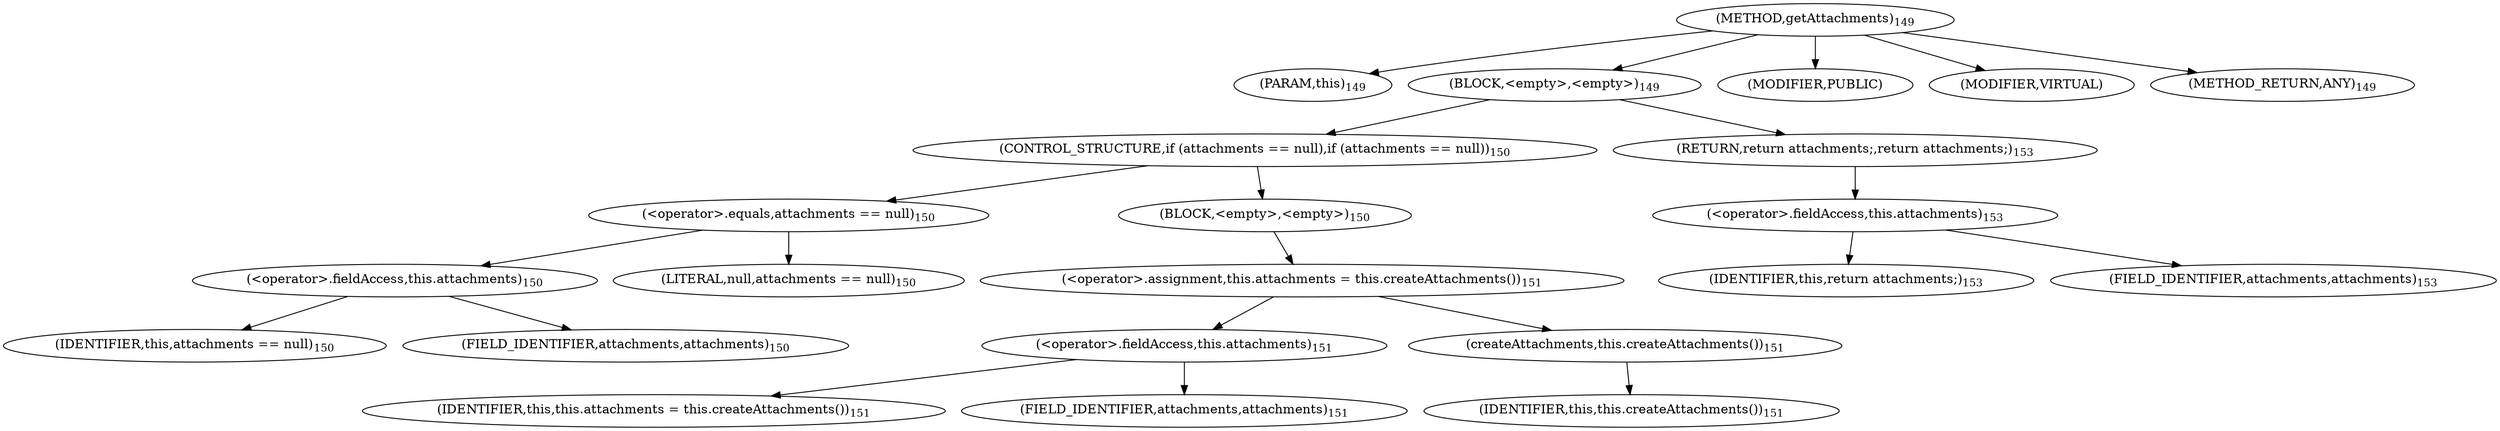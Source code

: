 digraph "getAttachments" {  
"319" [label = <(METHOD,getAttachments)<SUB>149</SUB>> ]
"31" [label = <(PARAM,this)<SUB>149</SUB>> ]
"320" [label = <(BLOCK,&lt;empty&gt;,&lt;empty&gt;)<SUB>149</SUB>> ]
"321" [label = <(CONTROL_STRUCTURE,if (attachments == null),if (attachments == null))<SUB>150</SUB>> ]
"322" [label = <(&lt;operator&gt;.equals,attachments == null)<SUB>150</SUB>> ]
"323" [label = <(&lt;operator&gt;.fieldAccess,this.attachments)<SUB>150</SUB>> ]
"324" [label = <(IDENTIFIER,this,attachments == null)<SUB>150</SUB>> ]
"325" [label = <(FIELD_IDENTIFIER,attachments,attachments)<SUB>150</SUB>> ]
"326" [label = <(LITERAL,null,attachments == null)<SUB>150</SUB>> ]
"327" [label = <(BLOCK,&lt;empty&gt;,&lt;empty&gt;)<SUB>150</SUB>> ]
"328" [label = <(&lt;operator&gt;.assignment,this.attachments = this.createAttachments())<SUB>151</SUB>> ]
"329" [label = <(&lt;operator&gt;.fieldAccess,this.attachments)<SUB>151</SUB>> ]
"330" [label = <(IDENTIFIER,this,this.attachments = this.createAttachments())<SUB>151</SUB>> ]
"331" [label = <(FIELD_IDENTIFIER,attachments,attachments)<SUB>151</SUB>> ]
"332" [label = <(createAttachments,this.createAttachments())<SUB>151</SUB>> ]
"30" [label = <(IDENTIFIER,this,this.createAttachments())<SUB>151</SUB>> ]
"333" [label = <(RETURN,return attachments;,return attachments;)<SUB>153</SUB>> ]
"334" [label = <(&lt;operator&gt;.fieldAccess,this.attachments)<SUB>153</SUB>> ]
"335" [label = <(IDENTIFIER,this,return attachments;)<SUB>153</SUB>> ]
"336" [label = <(FIELD_IDENTIFIER,attachments,attachments)<SUB>153</SUB>> ]
"337" [label = <(MODIFIER,PUBLIC)> ]
"338" [label = <(MODIFIER,VIRTUAL)> ]
"339" [label = <(METHOD_RETURN,ANY)<SUB>149</SUB>> ]
  "319" -> "31" 
  "319" -> "320" 
  "319" -> "337" 
  "319" -> "338" 
  "319" -> "339" 
  "320" -> "321" 
  "320" -> "333" 
  "321" -> "322" 
  "321" -> "327" 
  "322" -> "323" 
  "322" -> "326" 
  "323" -> "324" 
  "323" -> "325" 
  "327" -> "328" 
  "328" -> "329" 
  "328" -> "332" 
  "329" -> "330" 
  "329" -> "331" 
  "332" -> "30" 
  "333" -> "334" 
  "334" -> "335" 
  "334" -> "336" 
}

